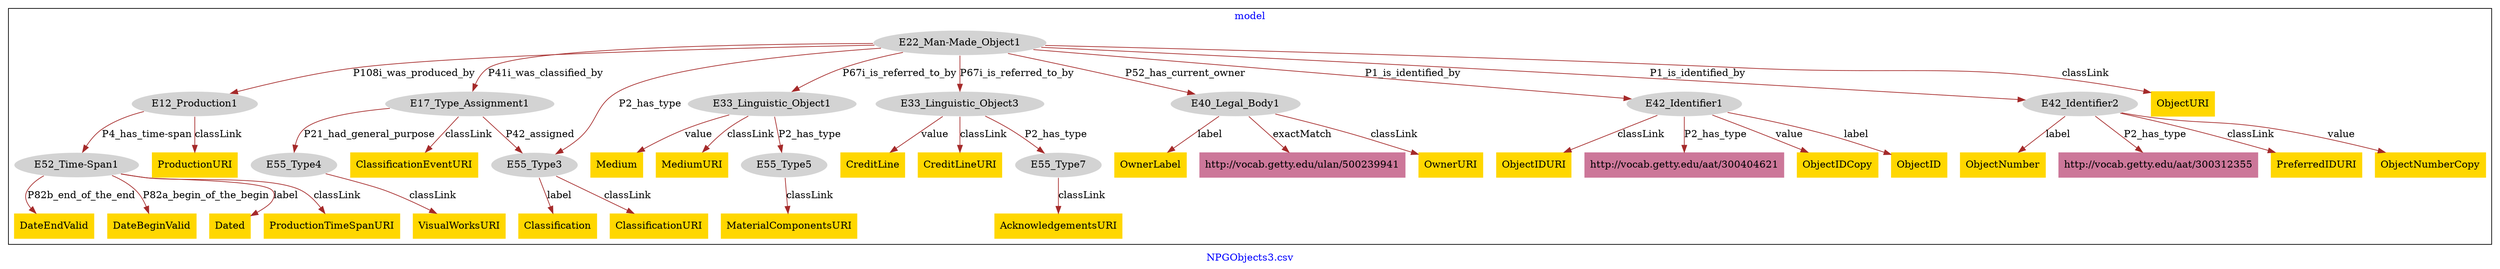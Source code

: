 digraph n0 {
fontcolor="blue"
remincross="true"
label="NPGObjects3.csv"
subgraph cluster {
label="model"
n2[style="filled",color="white",fillcolor="lightgray",label="E12_Production1"];
n3[style="filled",color="white",fillcolor="lightgray",label="E52_Time-Span1"];
n4[style="filled",color="white",fillcolor="lightgray",label="E17_Type_Assignment1"];
n5[style="filled",color="white",fillcolor="lightgray",label="E55_Type3"];
n6[style="filled",color="white",fillcolor="lightgray",label="E55_Type4"];
n7[style="filled",color="white",fillcolor="lightgray",label="E22_Man-Made_Object1"];
n8[style="filled",color="white",fillcolor="lightgray",label="E33_Linguistic_Object1"];
n9[style="filled",color="white",fillcolor="lightgray",label="E33_Linguistic_Object3"];
n10[style="filled",color="white",fillcolor="lightgray",label="E40_Legal_Body1"];
n11[style="filled",color="white",fillcolor="lightgray",label="E42_Identifier1"];
n12[style="filled",color="white",fillcolor="lightgray",label="E42_Identifier2"];
n13[style="filled",color="white",fillcolor="lightgray",label="E55_Type5"];
n14[style="filled",color="white",fillcolor="lightgray",label="E55_Type7"];
n15[shape="plaintext",style="filled",fillcolor="gold",label="CreditLine"];
n16[shape="plaintext",style="filled",fillcolor="gold",label="Dated"];
n17[shape="plaintext",style="filled",fillcolor="gold",label="Medium"];
n18[shape="plaintext",style="filled",fillcolor="gold",label="ObjectURI"];
n19[shape="plaintext",style="filled",fillcolor="gold",label="Classification"];
n20[shape="plaintext",style="filled",fillcolor="gold",label="ObjectIDCopy"];
n21[shape="plaintext",style="filled",fillcolor="gold",label="ProductionURI"];
n22[shape="plaintext",style="filled",fillcolor="gold",label="OwnerURI"];
n23[shape="plaintext",style="filled",fillcolor="gold",label="PreferredIDURI"];
n24[shape="plaintext",style="filled",fillcolor="gold",label="ObjectNumberCopy"];
n25[shape="plaintext",style="filled",fillcolor="gold",label="MediumURI"];
n26[shape="plaintext",style="filled",fillcolor="gold",label="ObjectNumber"];
n27[shape="plaintext",style="filled",fillcolor="gold",label="ObjectID"];
n28[shape="plaintext",style="filled",fillcolor="gold",label="AcknowledgementsURI"];
n29[shape="plaintext",style="filled",fillcolor="gold",label="ClassificationEventURI"];
n30[shape="plaintext",style="filled",fillcolor="gold",label="ProductionTimeSpanURI"];
n31[shape="plaintext",style="filled",fillcolor="gold",label="DateEndValid"];
n32[shape="plaintext",style="filled",fillcolor="gold",label="OwnerLabel"];
n33[shape="plaintext",style="filled",fillcolor="gold",label="VisualWorksURI"];
n34[shape="plaintext",style="filled",fillcolor="gold",label="DateBeginValid"];
n35[shape="plaintext",style="filled",fillcolor="gold",label="MaterialComponentsURI"];
n36[shape="plaintext",style="filled",fillcolor="gold",label="ObjectIDURI"];
n37[shape="plaintext",style="filled",fillcolor="gold",label="CreditLineURI"];
n38[shape="plaintext",style="filled",fillcolor="gold",label="ClassificationURI"];
n39[shape="plaintext",style="filled",fillcolor="#CC7799",label="http://vocab.getty.edu/ulan/500239941"];
n40[shape="plaintext",style="filled",fillcolor="#CC7799",label="http://vocab.getty.edu/aat/300404621"];
n41[shape="plaintext",style="filled",fillcolor="#CC7799",label="http://vocab.getty.edu/aat/300312355"];
}
n2 -> n3[color="brown",fontcolor="black",label="P4_has_time-span"]
n4 -> n5[color="brown",fontcolor="black",label="P42_assigned"]
n4 -> n6[color="brown",fontcolor="black",label="P21_had_general_purpose"]
n7 -> n2[color="brown",fontcolor="black",label="P108i_was_produced_by"]
n7 -> n4[color="brown",fontcolor="black",label="P41i_was_classified_by"]
n7 -> n8[color="brown",fontcolor="black",label="P67i_is_referred_to_by"]
n7 -> n9[color="brown",fontcolor="black",label="P67i_is_referred_to_by"]
n7 -> n10[color="brown",fontcolor="black",label="P52_has_current_owner"]
n7 -> n11[color="brown",fontcolor="black",label="P1_is_identified_by"]
n7 -> n12[color="brown",fontcolor="black",label="P1_is_identified_by"]
n8 -> n13[color="brown",fontcolor="black",label="P2_has_type"]
n9 -> n14[color="brown",fontcolor="black",label="P2_has_type"]
n9 -> n15[color="brown",fontcolor="black",label="value"]
n3 -> n16[color="brown",fontcolor="black",label="label"]
n8 -> n17[color="brown",fontcolor="black",label="value"]
n7 -> n18[color="brown",fontcolor="black",label="classLink"]
n5 -> n19[color="brown",fontcolor="black",label="label"]
n11 -> n20[color="brown",fontcolor="black",label="value"]
n2 -> n21[color="brown",fontcolor="black",label="classLink"]
n10 -> n22[color="brown",fontcolor="black",label="classLink"]
n12 -> n23[color="brown",fontcolor="black",label="classLink"]
n12 -> n24[color="brown",fontcolor="black",label="value"]
n8 -> n25[color="brown",fontcolor="black",label="classLink"]
n12 -> n26[color="brown",fontcolor="black",label="label"]
n11 -> n27[color="brown",fontcolor="black",label="label"]
n14 -> n28[color="brown",fontcolor="black",label="classLink"]
n4 -> n29[color="brown",fontcolor="black",label="classLink"]
n3 -> n30[color="brown",fontcolor="black",label="classLink"]
n3 -> n31[color="brown",fontcolor="black",label="P82b_end_of_the_end"]
n10 -> n32[color="brown",fontcolor="black",label="label"]
n6 -> n33[color="brown",fontcolor="black",label="classLink"]
n3 -> n34[color="brown",fontcolor="black",label="P82a_begin_of_the_begin"]
n13 -> n35[color="brown",fontcolor="black",label="classLink"]
n11 -> n36[color="brown",fontcolor="black",label="classLink"]
n9 -> n37[color="brown",fontcolor="black",label="classLink"]
n5 -> n38[color="brown",fontcolor="black",label="classLink"]
n10 -> n39[color="brown",fontcolor="black",label="exactMatch"]
n7 -> n5[color="brown",fontcolor="black",label="P2_has_type"]
n11 -> n40[color="brown",fontcolor="black",label="P2_has_type"]
n12 -> n41[color="brown",fontcolor="black",label="P2_has_type"]
}
